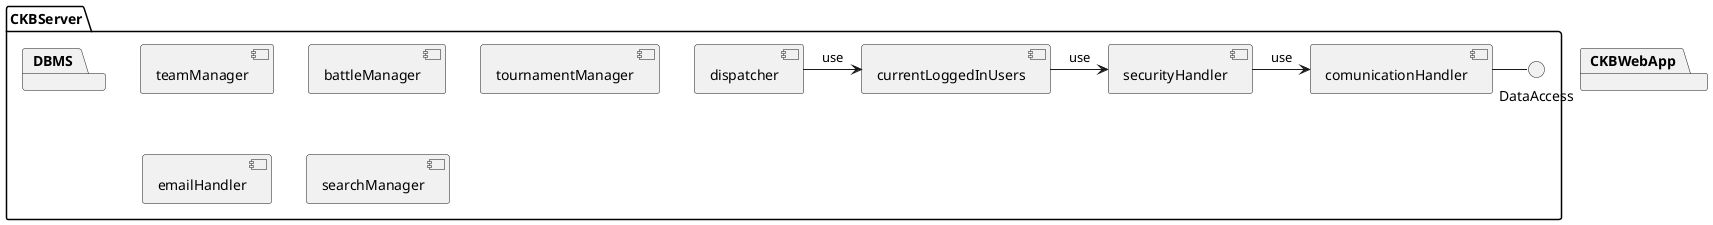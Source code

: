 @startuml
skinparam right to left
package "CKBWebApp"{

}

package "CKBServer"{
    package "DBMS"{

    }
    [comunicationHandler] - DataAccess
    [securityHandler] -> comunicationHandler: use
    [currentLoggedInUsers] -> securityHandler: use
    [dispatcher] -> currentLoggedInUsers: use

    component teamManager
    component battleManager
    component tournamentManager
    component emailHandler
    component searchManager
    component dispatcher
    component currentLoggedInUsers
    component securityHandler
    component comunicationHandler
}

@end